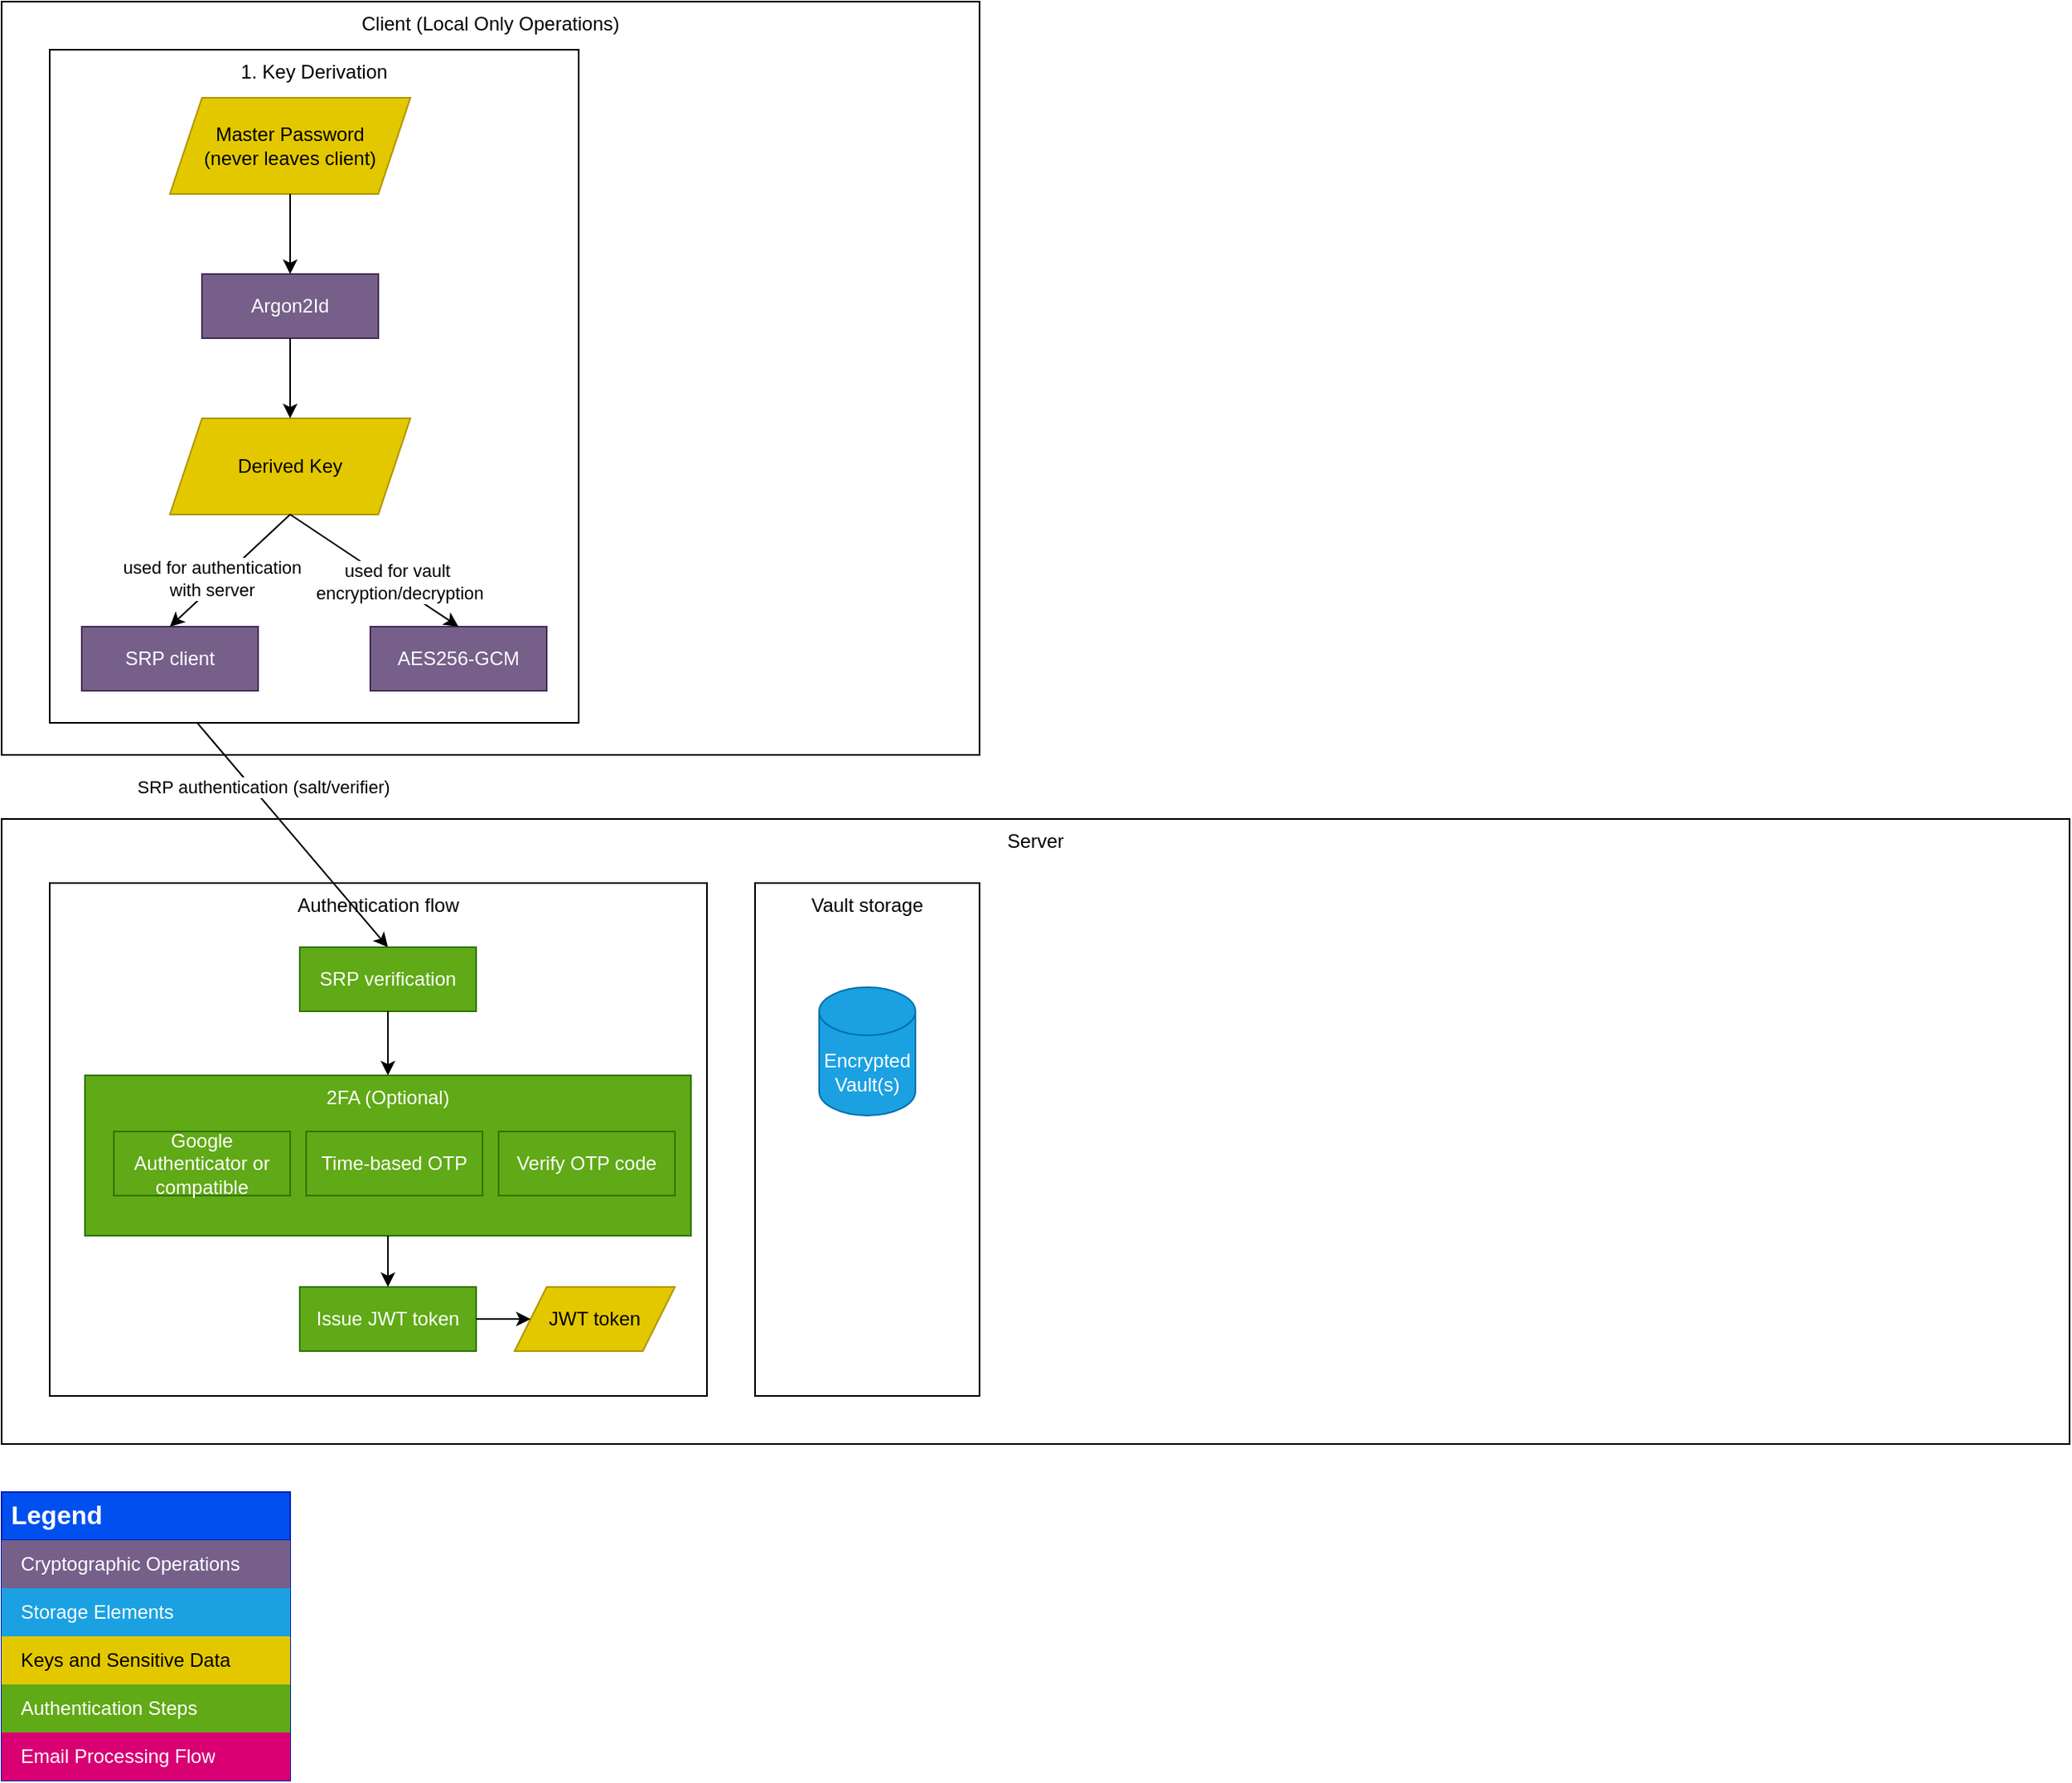 <mxfile version="24.7.17">
  <diagram name="Page-1" id="ykhTdbPCDOXpVAqZYsCj">
    <mxGraphModel dx="2029" dy="1427" grid="1" gridSize="10" guides="1" tooltips="1" connect="1" arrows="1" fold="1" page="1" pageScale="1" pageWidth="1654" pageHeight="1169" math="0" shadow="0">
      <root>
        <mxCell id="0" />
        <mxCell id="1" parent="0" />
        <mxCell id="6F2B19X3ZkVbRV3rCgbW-15" value="Client (Local Only Operations)" style="rounded=0;whiteSpace=wrap;html=1;verticalAlign=top;" vertex="1" parent="1">
          <mxGeometry x="40" y="30" width="610" height="470" as="geometry" />
        </mxCell>
        <mxCell id="6F2B19X3ZkVbRV3rCgbW-1" value="Legend" style="shape=table;startSize=30;container=1;collapsible=0;childLayout=tableLayout;fontSize=16;align=left;verticalAlign=top;fillColor=#0050ef;strokeColor=#001DBC;fontColor=#ffffff;fontStyle=1;spacingLeft=6;spacing=0;resizable=0;" vertex="1" parent="1">
          <mxGeometry x="40" y="960" width="180" height="180" as="geometry" />
        </mxCell>
        <mxCell id="6F2B19X3ZkVbRV3rCgbW-2" value="" style="shape=tableRow;horizontal=0;startSize=0;swimlaneHead=0;swimlaneBody=0;strokeColor=inherit;top=0;left=0;bottom=0;right=0;collapsible=0;dropTarget=0;fillColor=none;points=[[0,0.5],[1,0.5]];portConstraint=eastwest;fontSize=12;" vertex="1" parent="6F2B19X3ZkVbRV3rCgbW-1">
          <mxGeometry y="30" width="180" height="30" as="geometry" />
        </mxCell>
        <mxCell id="6F2B19X3ZkVbRV3rCgbW-3" value="Cryptographic Operations" style="shape=partialRectangle;html=1;whiteSpace=wrap;connectable=0;strokeColor=#432D57;overflow=hidden;fillColor=#76608a;top=0;left=0;bottom=0;right=0;pointerEvents=1;fontSize=12;align=left;fontColor=#ffffff;spacingLeft=10;spacingRight=4;" vertex="1" parent="6F2B19X3ZkVbRV3rCgbW-2">
          <mxGeometry width="180" height="30" as="geometry">
            <mxRectangle width="180" height="30" as="alternateBounds" />
          </mxGeometry>
        </mxCell>
        <mxCell id="6F2B19X3ZkVbRV3rCgbW-4" value="" style="shape=tableRow;horizontal=0;startSize=0;swimlaneHead=0;swimlaneBody=0;strokeColor=#10739e;top=0;left=0;bottom=0;right=0;collapsible=0;dropTarget=0;fillColor=#b1ddf0;points=[[0,0.5],[1,0.5]];portConstraint=eastwest;fontSize=12;" vertex="1" parent="6F2B19X3ZkVbRV3rCgbW-1">
          <mxGeometry y="60" width="180" height="30" as="geometry" />
        </mxCell>
        <mxCell id="6F2B19X3ZkVbRV3rCgbW-5" value="Storage Elements" style="shape=partialRectangle;html=1;whiteSpace=wrap;connectable=0;strokeColor=#006EAF;overflow=hidden;fillColor=#1ba1e2;top=0;left=0;bottom=0;right=0;pointerEvents=1;fontSize=12;align=left;spacingLeft=10;spacingRight=4;fontColor=#ffffff;" vertex="1" parent="6F2B19X3ZkVbRV3rCgbW-4">
          <mxGeometry width="180" height="30" as="geometry">
            <mxRectangle width="180" height="30" as="alternateBounds" />
          </mxGeometry>
        </mxCell>
        <mxCell id="6F2B19X3ZkVbRV3rCgbW-6" value="" style="shape=tableRow;horizontal=0;startSize=0;swimlaneHead=0;swimlaneBody=0;strokeColor=#B09500;top=0;left=0;bottom=0;right=0;collapsible=0;dropTarget=0;fillColor=#e3c800;points=[[0,0.5],[1,0.5]];portConstraint=eastwest;fontSize=12;fontColor=#000000;" vertex="1" parent="6F2B19X3ZkVbRV3rCgbW-1">
          <mxGeometry y="90" width="180" height="30" as="geometry" />
        </mxCell>
        <mxCell id="6F2B19X3ZkVbRV3rCgbW-7" value="Keys and Sensitive Data" style="shape=partialRectangle;html=1;whiteSpace=wrap;connectable=0;strokeColor=#B09500;overflow=hidden;fillColor=#e3c800;top=0;left=0;bottom=0;right=0;pointerEvents=1;fontSize=12;align=left;fontColor=#000000;spacingLeft=10;spacingRight=4;" vertex="1" parent="6F2B19X3ZkVbRV3rCgbW-6">
          <mxGeometry width="180" height="30" as="geometry">
            <mxRectangle width="180" height="30" as="alternateBounds" />
          </mxGeometry>
        </mxCell>
        <mxCell id="6F2B19X3ZkVbRV3rCgbW-10" value="" style="shape=tableRow;horizontal=0;startSize=0;swimlaneHead=0;swimlaneBody=0;strokeColor=inherit;top=0;left=0;bottom=0;right=0;collapsible=0;dropTarget=0;fillColor=none;points=[[0,0.5],[1,0.5]];portConstraint=eastwest;fontSize=12;" vertex="1" parent="6F2B19X3ZkVbRV3rCgbW-1">
          <mxGeometry y="120" width="180" height="30" as="geometry" />
        </mxCell>
        <mxCell id="6F2B19X3ZkVbRV3rCgbW-11" value="Authentication Steps" style="shape=partialRectangle;html=1;whiteSpace=wrap;connectable=0;strokeColor=#2D7600;overflow=hidden;fillColor=#60a917;top=0;left=0;bottom=0;right=0;pointerEvents=1;fontSize=12;align=left;spacingLeft=10;spacingRight=4;fontColor=#ffffff;" vertex="1" parent="6F2B19X3ZkVbRV3rCgbW-10">
          <mxGeometry width="180" height="30" as="geometry">
            <mxRectangle width="180" height="30" as="alternateBounds" />
          </mxGeometry>
        </mxCell>
        <mxCell id="6F2B19X3ZkVbRV3rCgbW-12" value="" style="shape=tableRow;horizontal=0;startSize=0;swimlaneHead=0;swimlaneBody=0;strokeColor=inherit;top=0;left=0;bottom=0;right=0;collapsible=0;dropTarget=0;fillColor=none;points=[[0,0.5],[1,0.5]];portConstraint=eastwest;fontSize=12;" vertex="1" parent="6F2B19X3ZkVbRV3rCgbW-1">
          <mxGeometry y="150" width="180" height="30" as="geometry" />
        </mxCell>
        <mxCell id="6F2B19X3ZkVbRV3rCgbW-13" value="Email Processing Flow" style="shape=partialRectangle;html=1;whiteSpace=wrap;connectable=0;strokeColor=#A50040;overflow=hidden;fillColor=#d80073;top=0;left=0;bottom=0;right=0;pointerEvents=1;fontSize=12;align=left;fontColor=#ffffff;spacingLeft=10;spacingRight=4;" vertex="1" parent="6F2B19X3ZkVbRV3rCgbW-12">
          <mxGeometry width="180" height="30" as="geometry">
            <mxRectangle width="180" height="30" as="alternateBounds" />
          </mxGeometry>
        </mxCell>
        <mxCell id="6F2B19X3ZkVbRV3rCgbW-32" value="Server" style="rounded=0;whiteSpace=wrap;html=1;verticalAlign=top;" vertex="1" parent="1">
          <mxGeometry x="40" y="540" width="1290" height="390" as="geometry" />
        </mxCell>
        <mxCell id="6F2B19X3ZkVbRV3rCgbW-43" value="" style="group" vertex="1" connectable="0" parent="1">
          <mxGeometry x="70" y="580" width="410" height="320" as="geometry" />
        </mxCell>
        <mxCell id="6F2B19X3ZkVbRV3rCgbW-33" value="Authentication flow" style="rounded=0;whiteSpace=wrap;html=1;verticalAlign=top;" vertex="1" parent="6F2B19X3ZkVbRV3rCgbW-43">
          <mxGeometry width="410" height="320" as="geometry" />
        </mxCell>
        <mxCell id="6F2B19X3ZkVbRV3rCgbW-34" value="SRP verification" style="text;html=1;align=center;verticalAlign=middle;whiteSpace=wrap;rounded=0;fillColor=#60a917;strokeColor=#2D7600;fontColor=#ffffff;" vertex="1" parent="6F2B19X3ZkVbRV3rCgbW-43">
          <mxGeometry x="156" y="40" width="110" height="40" as="geometry" />
        </mxCell>
        <mxCell id="6F2B19X3ZkVbRV3rCgbW-35" value="2FA (Optional)" style="text;html=1;align=center;verticalAlign=top;whiteSpace=wrap;rounded=0;fillColor=#60a917;strokeColor=#2D7600;fontColor=#ffffff;" vertex="1" parent="6F2B19X3ZkVbRV3rCgbW-43">
          <mxGeometry x="22" y="120" width="378" height="100" as="geometry" />
        </mxCell>
        <mxCell id="6F2B19X3ZkVbRV3rCgbW-36" value="Google Authenticator or compatible" style="text;html=1;align=center;verticalAlign=middle;whiteSpace=wrap;rounded=0;fillColor=#60a917;strokeColor=#2D7600;fontColor=#ffffff;" vertex="1" parent="6F2B19X3ZkVbRV3rCgbW-43">
          <mxGeometry x="40" y="155" width="110" height="40" as="geometry" />
        </mxCell>
        <mxCell id="6F2B19X3ZkVbRV3rCgbW-37" value="Time-based OTP" style="text;html=1;align=center;verticalAlign=middle;whiteSpace=wrap;rounded=0;fillColor=#60a917;strokeColor=#2D7600;fontColor=#ffffff;" vertex="1" parent="6F2B19X3ZkVbRV3rCgbW-43">
          <mxGeometry x="160" y="155" width="110" height="40" as="geometry" />
        </mxCell>
        <mxCell id="6F2B19X3ZkVbRV3rCgbW-38" value="Verify OTP code" style="text;html=1;align=center;verticalAlign=middle;whiteSpace=wrap;rounded=0;fillColor=#60a917;strokeColor=#2D7600;fontColor=#ffffff;" vertex="1" parent="6F2B19X3ZkVbRV3rCgbW-43">
          <mxGeometry x="280" y="155" width="110" height="40" as="geometry" />
        </mxCell>
        <mxCell id="6F2B19X3ZkVbRV3rCgbW-39" value="Issue JWT token" style="text;html=1;align=center;verticalAlign=middle;whiteSpace=wrap;rounded=0;fillColor=#60a917;strokeColor=#2D7600;fontColor=#ffffff;" vertex="1" parent="6F2B19X3ZkVbRV3rCgbW-43">
          <mxGeometry x="156" y="252" width="110" height="40" as="geometry" />
        </mxCell>
        <mxCell id="6F2B19X3ZkVbRV3rCgbW-40" value="" style="endArrow=classic;html=1;rounded=0;entryX=0.5;entryY=0;entryDx=0;entryDy=0;exitX=0.5;exitY=1;exitDx=0;exitDy=0;" edge="1" parent="6F2B19X3ZkVbRV3rCgbW-43" source="6F2B19X3ZkVbRV3rCgbW-34" target="6F2B19X3ZkVbRV3rCgbW-35">
          <mxGeometry width="50" height="50" relative="1" as="geometry">
            <mxPoint x="-250" y="440" as="sourcePoint" />
            <mxPoint x="-200" y="390" as="targetPoint" />
          </mxGeometry>
        </mxCell>
        <mxCell id="6F2B19X3ZkVbRV3rCgbW-41" value="" style="endArrow=classic;html=1;rounded=0;entryX=0.5;entryY=0;entryDx=0;entryDy=0;exitX=0.5;exitY=1;exitDx=0;exitDy=0;" edge="1" parent="6F2B19X3ZkVbRV3rCgbW-43" source="6F2B19X3ZkVbRV3rCgbW-35" target="6F2B19X3ZkVbRV3rCgbW-39">
          <mxGeometry width="50" height="50" relative="1" as="geometry">
            <mxPoint x="221" y="100" as="sourcePoint" />
            <mxPoint x="221" y="130" as="targetPoint" />
          </mxGeometry>
        </mxCell>
        <mxCell id="6F2B19X3ZkVbRV3rCgbW-58" value="JWT token" style="shape=parallelogram;perimeter=parallelogramPerimeter;whiteSpace=wrap;html=1;fixedSize=1;fillColor=#e3c800;fontColor=#000000;strokeColor=#B09500;" vertex="1" parent="6F2B19X3ZkVbRV3rCgbW-43">
          <mxGeometry x="290" y="252" width="100" height="40" as="geometry" />
        </mxCell>
        <mxCell id="6F2B19X3ZkVbRV3rCgbW-59" value="" style="endArrow=classic;html=1;rounded=0;entryX=0;entryY=0.5;entryDx=0;entryDy=0;exitX=1;exitY=0.5;exitDx=0;exitDy=0;" edge="1" parent="6F2B19X3ZkVbRV3rCgbW-43" source="6F2B19X3ZkVbRV3rCgbW-39" target="6F2B19X3ZkVbRV3rCgbW-58">
          <mxGeometry width="50" height="50" relative="1" as="geometry">
            <mxPoint x="221" y="230" as="sourcePoint" />
            <mxPoint x="221" y="262" as="targetPoint" />
          </mxGeometry>
        </mxCell>
        <mxCell id="6F2B19X3ZkVbRV3rCgbW-44" value="" style="endArrow=classic;html=1;rounded=0;entryX=0.5;entryY=0;entryDx=0;entryDy=0;exitX=0.5;exitY=1;exitDx=0;exitDy=0;" edge="1" parent="1" source="6F2B19X3ZkVbRV3rCgbW-26" target="6F2B19X3ZkVbRV3rCgbW-34">
          <mxGeometry width="50" height="50" relative="1" as="geometry">
            <mxPoint x="300" y="620" as="sourcePoint" />
            <mxPoint x="350" y="570" as="targetPoint" />
          </mxGeometry>
        </mxCell>
        <mxCell id="6F2B19X3ZkVbRV3rCgbW-45" value="SRP authentication (salt/verifier)" style="edgeLabel;html=1;align=center;verticalAlign=middle;resizable=0;points=[];" vertex="1" connectable="0" parent="6F2B19X3ZkVbRV3rCgbW-44">
          <mxGeometry x="-0.165" y="1" relative="1" as="geometry">
            <mxPoint y="-6" as="offset" />
          </mxGeometry>
        </mxCell>
        <mxCell id="6F2B19X3ZkVbRV3rCgbW-57" value="" style="group" vertex="1" connectable="0" parent="1">
          <mxGeometry x="510" y="580" width="140" height="320" as="geometry" />
        </mxCell>
        <mxCell id="6F2B19X3ZkVbRV3rCgbW-47" value="Vault storage" style="rounded=0;whiteSpace=wrap;html=1;verticalAlign=top;" vertex="1" parent="6F2B19X3ZkVbRV3rCgbW-57">
          <mxGeometry width="140" height="320" as="geometry" />
        </mxCell>
        <mxCell id="6F2B19X3ZkVbRV3rCgbW-56" value="Encrypted Vault(s)" style="shape=cylinder3;whiteSpace=wrap;html=1;boundedLbl=1;backgroundOutline=1;size=15;fillColor=#1ba1e2;fontColor=#ffffff;strokeColor=#006EAF;" vertex="1" parent="6F2B19X3ZkVbRV3rCgbW-57">
          <mxGeometry x="40" y="65" width="60" height="80" as="geometry" />
        </mxCell>
        <mxCell id="6F2B19X3ZkVbRV3rCgbW-61" value="" style="group" vertex="1" connectable="0" parent="1">
          <mxGeometry x="70" y="60" width="330" height="420" as="geometry" />
        </mxCell>
        <mxCell id="6F2B19X3ZkVbRV3rCgbW-60" value="1. Key Derivation" style="rounded=0;whiteSpace=wrap;html=1;verticalAlign=top;" vertex="1" parent="6F2B19X3ZkVbRV3rCgbW-61">
          <mxGeometry width="330" height="420" as="geometry" />
        </mxCell>
        <mxCell id="6F2B19X3ZkVbRV3rCgbW-16" value="Master Password &lt;br&gt;(never leaves client)" style="shape=parallelogram;perimeter=parallelogramPerimeter;whiteSpace=wrap;html=1;fixedSize=1;fillColor=#e3c800;fontColor=#000000;strokeColor=#B09500;" vertex="1" parent="6F2B19X3ZkVbRV3rCgbW-61">
          <mxGeometry x="75" y="30" width="150" height="60" as="geometry" />
        </mxCell>
        <mxCell id="6F2B19X3ZkVbRV3rCgbW-20" value="Argon2Id" style="text;html=1;align=center;verticalAlign=middle;whiteSpace=wrap;rounded=0;fillColor=#76608a;fontColor=#ffffff;strokeColor=#432D57;" vertex="1" parent="6F2B19X3ZkVbRV3rCgbW-61">
          <mxGeometry x="95" y="140" width="110" height="40" as="geometry" />
        </mxCell>
        <mxCell id="6F2B19X3ZkVbRV3rCgbW-22" value="" style="endArrow=classic;html=1;rounded=0;exitX=0.5;exitY=1;exitDx=0;exitDy=0;" edge="1" parent="6F2B19X3ZkVbRV3rCgbW-61" source="6F2B19X3ZkVbRV3rCgbW-16" target="6F2B19X3ZkVbRV3rCgbW-20">
          <mxGeometry width="50" height="50" relative="1" as="geometry">
            <mxPoint x="335" y="200" as="sourcePoint" />
            <mxPoint x="385" y="150" as="targetPoint" />
          </mxGeometry>
        </mxCell>
        <mxCell id="6F2B19X3ZkVbRV3rCgbW-23" value="Derived Key" style="shape=parallelogram;perimeter=parallelogramPerimeter;whiteSpace=wrap;html=1;fixedSize=1;fillColor=#e3c800;fontColor=#000000;strokeColor=#B09500;" vertex="1" parent="6F2B19X3ZkVbRV3rCgbW-61">
          <mxGeometry x="75" y="230" width="150" height="60" as="geometry" />
        </mxCell>
        <mxCell id="6F2B19X3ZkVbRV3rCgbW-24" value="" style="endArrow=classic;html=1;rounded=0;exitX=0.5;exitY=1;exitDx=0;exitDy=0;entryX=0.5;entryY=0;entryDx=0;entryDy=0;" edge="1" parent="6F2B19X3ZkVbRV3rCgbW-61" source="6F2B19X3ZkVbRV3rCgbW-20" target="6F2B19X3ZkVbRV3rCgbW-23">
          <mxGeometry width="50" height="50" relative="1" as="geometry">
            <mxPoint x="335" y="200" as="sourcePoint" />
            <mxPoint x="385" y="150" as="targetPoint" />
          </mxGeometry>
        </mxCell>
        <mxCell id="6F2B19X3ZkVbRV3rCgbW-26" value="SRP client" style="text;html=1;align=center;verticalAlign=middle;whiteSpace=wrap;rounded=0;fillColor=#76608a;fontColor=#ffffff;strokeColor=#432D57;" vertex="1" parent="6F2B19X3ZkVbRV3rCgbW-61">
          <mxGeometry x="20" y="360" width="110" height="40" as="geometry" />
        </mxCell>
        <mxCell id="6F2B19X3ZkVbRV3rCgbW-27" value="AES256-GCM" style="text;html=1;align=center;verticalAlign=middle;whiteSpace=wrap;rounded=0;fillColor=#76608a;fontColor=#ffffff;strokeColor=#432D57;" vertex="1" parent="6F2B19X3ZkVbRV3rCgbW-61">
          <mxGeometry x="200" y="360" width="110" height="40" as="geometry" />
        </mxCell>
        <mxCell id="6F2B19X3ZkVbRV3rCgbW-28" value="" style="endArrow=classic;html=1;rounded=0;exitX=0.5;exitY=1;exitDx=0;exitDy=0;entryX=0.5;entryY=0;entryDx=0;entryDy=0;curved=1;" edge="1" parent="6F2B19X3ZkVbRV3rCgbW-61" source="6F2B19X3ZkVbRV3rCgbW-23" target="6F2B19X3ZkVbRV3rCgbW-26">
          <mxGeometry width="50" height="50" relative="1" as="geometry">
            <mxPoint x="350" y="470" as="sourcePoint" />
            <mxPoint x="400" y="420" as="targetPoint" />
          </mxGeometry>
        </mxCell>
        <mxCell id="6F2B19X3ZkVbRV3rCgbW-30" value="used for authentication&lt;br&gt;with server" style="edgeLabel;html=1;align=center;verticalAlign=middle;resizable=0;points=[];" vertex="1" connectable="0" parent="6F2B19X3ZkVbRV3rCgbW-28">
          <mxGeometry x="-0.176" y="2" relative="1" as="geometry">
            <mxPoint x="-20" y="9" as="offset" />
          </mxGeometry>
        </mxCell>
        <mxCell id="6F2B19X3ZkVbRV3rCgbW-29" value="" style="endArrow=none;html=1;rounded=0;entryX=0.5;entryY=1;entryDx=0;entryDy=0;exitX=0.5;exitY=0;exitDx=0;exitDy=0;startArrow=classic;startFill=1;endFill=0;" edge="1" parent="6F2B19X3ZkVbRV3rCgbW-61" source="6F2B19X3ZkVbRV3rCgbW-27" target="6F2B19X3ZkVbRV3rCgbW-23">
          <mxGeometry width="50" height="50" relative="1" as="geometry">
            <mxPoint x="350" y="470" as="sourcePoint" />
            <mxPoint x="400" y="420" as="targetPoint" />
          </mxGeometry>
        </mxCell>
        <mxCell id="6F2B19X3ZkVbRV3rCgbW-31" value="used for vault&amp;nbsp;&lt;div&gt;encryption/decryption&lt;/div&gt;" style="edgeLabel;html=1;align=center;verticalAlign=middle;resizable=0;points=[];" vertex="1" connectable="0" parent="6F2B19X3ZkVbRV3rCgbW-29">
          <mxGeometry x="-0.255" y="-3" relative="1" as="geometry">
            <mxPoint as="offset" />
          </mxGeometry>
        </mxCell>
      </root>
    </mxGraphModel>
  </diagram>
</mxfile>
